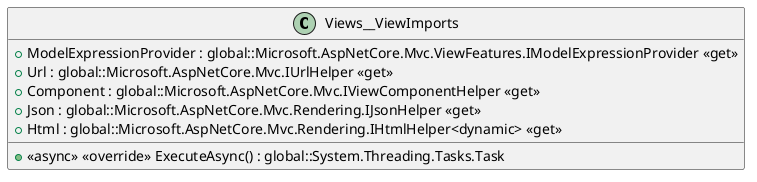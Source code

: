 @startuml
class Views__ViewImports {
    + <<async>> <<override>> ExecuteAsync() : global::System.Threading.Tasks.Task
    + ModelExpressionProvider : global::Microsoft.AspNetCore.Mvc.ViewFeatures.IModelExpressionProvider <<get>>
    + Url : global::Microsoft.AspNetCore.Mvc.IUrlHelper <<get>>
    + Component : global::Microsoft.AspNetCore.Mvc.IViewComponentHelper <<get>>
    + Json : global::Microsoft.AspNetCore.Mvc.Rendering.IJsonHelper <<get>>
    + Html : global::Microsoft.AspNetCore.Mvc.Rendering.IHtmlHelper<dynamic> <<get>>
}
@enduml
